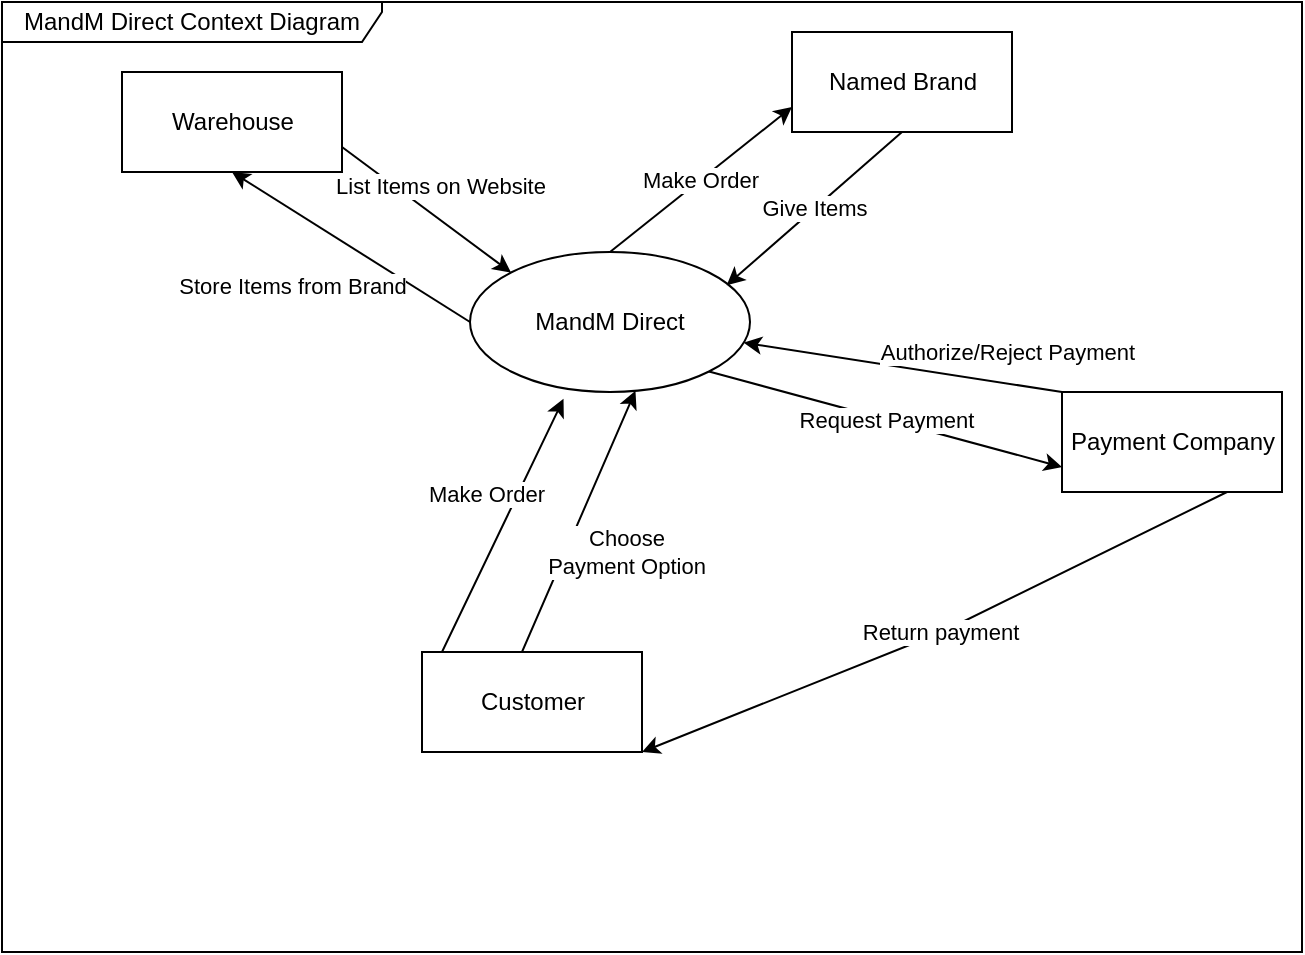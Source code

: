 <mxfile version="15.4.3" type="github">
  <diagram id="Iql28k8dq_us9lAi6-gg" name="Page-1">
    <mxGraphModel dx="1221" dy="644" grid="1" gridSize="10" guides="1" tooltips="1" connect="1" arrows="1" fold="1" page="1" pageScale="1" pageWidth="827" pageHeight="1169" math="0" shadow="0">
      <root>
        <mxCell id="0" />
        <mxCell id="1" parent="0" />
        <mxCell id="ira81Tf-wzkYirphHMGb-1" value="MandM Direct Context Diagram" style="shape=umlFrame;whiteSpace=wrap;html=1;width=190;height=20;" parent="1" vertex="1">
          <mxGeometry x="110" y="15" width="650" height="475" as="geometry" />
        </mxCell>
        <mxCell id="ira81Tf-wzkYirphHMGb-8" value="Store Items from Brand" style="rounded=0;orthogonalLoop=1;jettySize=auto;html=1;exitX=0;exitY=0.5;exitDx=0;exitDy=0;entryX=0.5;entryY=1;entryDx=0;entryDy=0;" parent="1" source="ira81Tf-wzkYirphHMGb-2" target="ira81Tf-wzkYirphHMGb-3" edge="1">
          <mxGeometry x="0.21" y="32" relative="1" as="geometry">
            <mxPoint as="offset" />
          </mxGeometry>
        </mxCell>
        <mxCell id="ira81Tf-wzkYirphHMGb-21" value="Make Order" style="edgeStyle=none;rounded=0;orthogonalLoop=1;jettySize=auto;html=1;exitX=0.5;exitY=0;exitDx=0;exitDy=0;entryX=0;entryY=0.75;entryDx=0;entryDy=0;" parent="1" source="ira81Tf-wzkYirphHMGb-2" target="ira81Tf-wzkYirphHMGb-7" edge="1">
          <mxGeometry relative="1" as="geometry" />
        </mxCell>
        <mxCell id="3pDG49siFza_v9QcQp35-2" value="Request Payment" style="edgeStyle=none;rounded=0;orthogonalLoop=1;jettySize=auto;html=1;exitX=1;exitY=1;exitDx=0;exitDy=0;entryX=0;entryY=0.75;entryDx=0;entryDy=0;" edge="1" parent="1" source="ira81Tf-wzkYirphHMGb-2" target="ira81Tf-wzkYirphHMGb-4">
          <mxGeometry relative="1" as="geometry" />
        </mxCell>
        <mxCell id="ira81Tf-wzkYirphHMGb-2" value="MandM Direct" style="ellipse;whiteSpace=wrap;html=1;" parent="1" vertex="1">
          <mxGeometry x="344" y="140" width="140" height="70" as="geometry" />
        </mxCell>
        <mxCell id="ira81Tf-wzkYirphHMGb-9" value="List Items on Website" style="edgeStyle=none;rounded=0;orthogonalLoop=1;jettySize=auto;html=1;exitX=1;exitY=0.75;exitDx=0;exitDy=0;entryX=0;entryY=0;entryDx=0;entryDy=0;" parent="1" source="ira81Tf-wzkYirphHMGb-3" target="ira81Tf-wzkYirphHMGb-2" edge="1">
          <mxGeometry x="-0.028" y="13" relative="1" as="geometry">
            <mxPoint as="offset" />
          </mxGeometry>
        </mxCell>
        <mxCell id="ira81Tf-wzkYirphHMGb-3" value="Warehouse" style="html=1;" parent="1" vertex="1">
          <mxGeometry x="170" y="50" width="110" height="50" as="geometry" />
        </mxCell>
        <mxCell id="ira81Tf-wzkYirphHMGb-12" value="Authorize/Reject Payment&amp;nbsp;" style="edgeStyle=none;rounded=0;orthogonalLoop=1;jettySize=auto;html=1;exitX=0;exitY=0;exitDx=0;exitDy=0;" parent="1" source="ira81Tf-wzkYirphHMGb-4" target="ira81Tf-wzkYirphHMGb-2" edge="1">
          <mxGeometry x="-0.646" y="-16" relative="1" as="geometry">
            <mxPoint as="offset" />
          </mxGeometry>
        </mxCell>
        <mxCell id="ira81Tf-wzkYirphHMGb-4" value="Payment Company" style="html=1;" parent="1" vertex="1">
          <mxGeometry x="640" y="210" width="110" height="50" as="geometry" />
        </mxCell>
        <mxCell id="ira81Tf-wzkYirphHMGb-16" value="Make Order" style="edgeStyle=none;rounded=0;orthogonalLoop=1;jettySize=auto;html=1;exitX=0;exitY=0;exitDx=0;exitDy=0;entryX=0.334;entryY=1.049;entryDx=0;entryDy=0;entryPerimeter=0;" parent="1" source="ira81Tf-wzkYirphHMGb-6" target="ira81Tf-wzkYirphHMGb-2" edge="1">
          <mxGeometry x="0.203" y="14" relative="1" as="geometry">
            <Array as="points">
              <mxPoint x="330" y="340" />
            </Array>
            <mxPoint as="offset" />
          </mxGeometry>
        </mxCell>
        <mxCell id="3pDG49siFza_v9QcQp35-1" value="Choose &lt;br&gt;Payment Option" style="edgeStyle=none;rounded=0;orthogonalLoop=1;jettySize=auto;html=1;exitX=0.25;exitY=0;exitDx=0;exitDy=0;entryX=0.591;entryY=0.991;entryDx=0;entryDy=0;entryPerimeter=0;" edge="1" parent="1" source="ira81Tf-wzkYirphHMGb-6" target="ira81Tf-wzkYirphHMGb-2">
          <mxGeometry x="0.088" y="-28" relative="1" as="geometry">
            <Array as="points">
              <mxPoint x="370" y="340" />
            </Array>
            <mxPoint as="offset" />
          </mxGeometry>
        </mxCell>
        <mxCell id="ira81Tf-wzkYirphHMGb-6" value="Customer" style="html=1;" parent="1" vertex="1">
          <mxGeometry x="320" y="340" width="110" height="50" as="geometry" />
        </mxCell>
        <mxCell id="ira81Tf-wzkYirphHMGb-11" value="Give Items" style="edgeStyle=none;rounded=0;orthogonalLoop=1;jettySize=auto;html=1;exitX=0.5;exitY=1;exitDx=0;exitDy=0;entryX=0.917;entryY=0.237;entryDx=0;entryDy=0;entryPerimeter=0;" parent="1" source="ira81Tf-wzkYirphHMGb-7" target="ira81Tf-wzkYirphHMGb-2" edge="1">
          <mxGeometry relative="1" as="geometry" />
        </mxCell>
        <mxCell id="ira81Tf-wzkYirphHMGb-7" value="Named Brand" style="html=1;" parent="1" vertex="1">
          <mxGeometry x="505" y="30" width="110" height="50" as="geometry" />
        </mxCell>
        <mxCell id="3pDG49siFza_v9QcQp35-11" value="Return payment" style="edgeStyle=none;rounded=0;orthogonalLoop=1;jettySize=auto;html=1;exitX=0.75;exitY=1;exitDx=0;exitDy=0;entryX=1;entryY=1;entryDx=0;entryDy=0;" edge="1" parent="1" source="ira81Tf-wzkYirphHMGb-4" target="ira81Tf-wzkYirphHMGb-6">
          <mxGeometry relative="1" as="geometry">
            <mxPoint x="630" y="310" as="sourcePoint" />
            <mxPoint x="676.154" y="270" as="targetPoint" />
            <Array as="points">
              <mxPoint x="580" y="330" />
            </Array>
          </mxGeometry>
        </mxCell>
      </root>
    </mxGraphModel>
  </diagram>
</mxfile>
